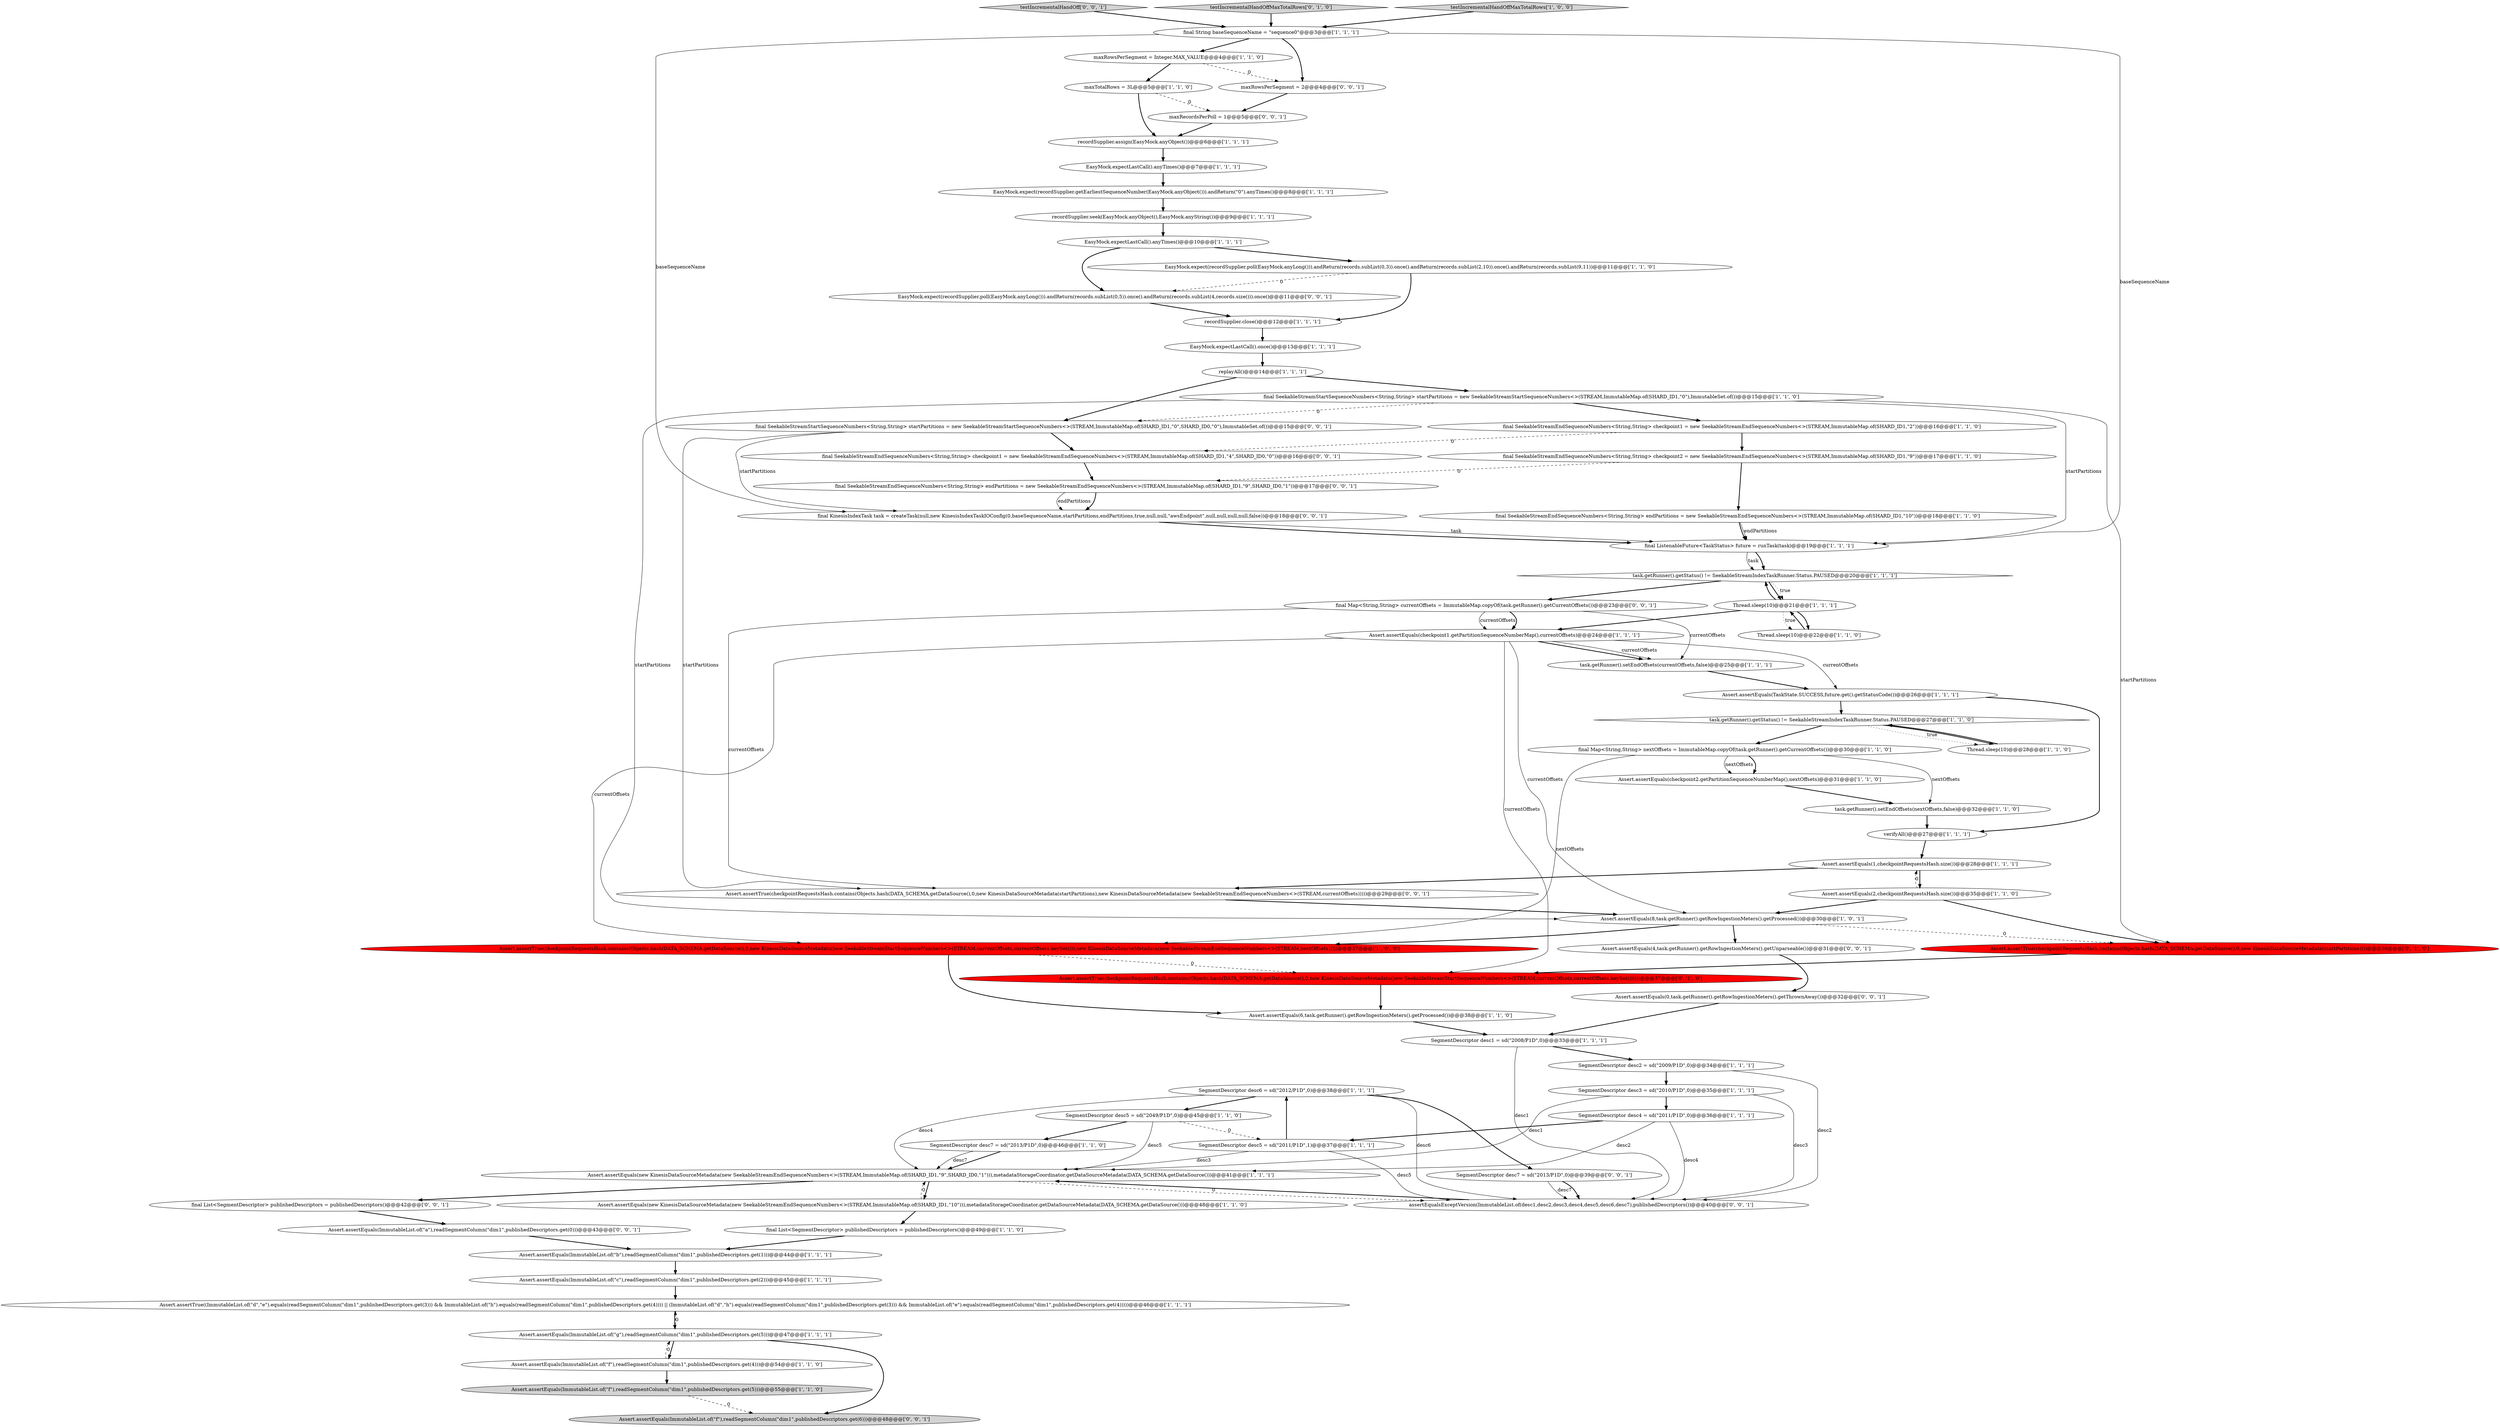 digraph {
6 [style = filled, label = "Assert.assertEquals(new KinesisDataSourceMetadata(new SeekableStreamEndSequenceNumbers<>(STREAM,ImmutableMap.of(SHARD_ID1,\"9\",SHARD_ID0,\"1\"))),metadataStorageCoordinator.getDataSourceMetadata(DATA_SCHEMA.getDataSource()))@@@41@@@['1', '1', '1']", fillcolor = white, shape = ellipse image = "AAA0AAABBB1BBB"];
60 [style = filled, label = "final KinesisIndexTask task = createTask(null,new KinesisIndexTaskIOConfig(0,baseSequenceName,startPartitions,endPartitions,true,null,null,\"awsEndpoint\",null,null,null,null,false))@@@18@@@['0', '0', '1']", fillcolor = white, shape = ellipse image = "AAA0AAABBB3BBB"];
7 [style = filled, label = "Assert.assertEquals(ImmutableList.of(\"f\"),readSegmentColumn(\"dim1\",publishedDescriptors.get(4)))@@@54@@@['1', '1', '0']", fillcolor = white, shape = ellipse image = "AAA0AAABBB1BBB"];
31 [style = filled, label = "final String baseSequenceName = \"sequence0\"@@@3@@@['1', '1', '1']", fillcolor = white, shape = ellipse image = "AAA0AAABBB1BBB"];
56 [style = filled, label = "assertEqualsExceptVersion(ImmutableList.of(desc1,desc2,desc3,desc4,desc5,desc6,desc7),publishedDescriptors())@@@40@@@['0', '0', '1']", fillcolor = white, shape = ellipse image = "AAA0AAABBB3BBB"];
51 [style = filled, label = "task.getRunner().setEndOffsets(nextOffsets,false)@@@32@@@['1', '1', '0']", fillcolor = white, shape = ellipse image = "AAA0AAABBB1BBB"];
18 [style = filled, label = "final Map<String,String> nextOffsets = ImmutableMap.copyOf(task.getRunner().getCurrentOffsets())@@@30@@@['1', '1', '0']", fillcolor = white, shape = ellipse image = "AAA0AAABBB1BBB"];
67 [style = filled, label = "maxRowsPerSegment = 2@@@4@@@['0', '0', '1']", fillcolor = white, shape = ellipse image = "AAA0AAABBB3BBB"];
64 [style = filled, label = "final SeekableStreamStartSequenceNumbers<String,String> startPartitions = new SeekableStreamStartSequenceNumbers<>(STREAM,ImmutableMap.of(SHARD_ID1,\"0\",SHARD_ID0,\"0\"),ImmutableSet.of())@@@15@@@['0', '0', '1']", fillcolor = white, shape = ellipse image = "AAA0AAABBB3BBB"];
52 [style = filled, label = "Assert.assertTrue(checkpointRequestsHash.contains(Objects.hash(DATA_SCHEMA.getDataSource(),0,new KinesisDataSourceMetadata(new SeekableStreamStartSequenceNumbers<>(STREAM,currentOffsets,currentOffsets.keySet())))))@@@37@@@['0', '1', '0']", fillcolor = red, shape = ellipse image = "AAA1AAABBB2BBB"];
0 [style = filled, label = "final List<SegmentDescriptor> publishedDescriptors = publishedDescriptors()@@@49@@@['1', '1', '0']", fillcolor = white, shape = ellipse image = "AAA0AAABBB1BBB"];
62 [style = filled, label = "final SeekableStreamEndSequenceNumbers<String,String> endPartitions = new SeekableStreamEndSequenceNumbers<>(STREAM,ImmutableMap.of(SHARD_ID1,\"9\",SHARD_ID0,\"1\"))@@@17@@@['0', '0', '1']", fillcolor = white, shape = ellipse image = "AAA0AAABBB3BBB"];
34 [style = filled, label = "Assert.assertEquals(8,task.getRunner().getRowIngestionMeters().getProcessed())@@@30@@@['1', '0', '1']", fillcolor = white, shape = ellipse image = "AAA0AAABBB1BBB"];
65 [style = filled, label = "final Map<String,String> currentOffsets = ImmutableMap.copyOf(task.getRunner().getCurrentOffsets())@@@23@@@['0', '0', '1']", fillcolor = white, shape = ellipse image = "AAA0AAABBB3BBB"];
10 [style = filled, label = "Assert.assertEquals(checkpoint2.getPartitionSequenceNumberMap(),nextOffsets)@@@31@@@['1', '1', '0']", fillcolor = white, shape = ellipse image = "AAA0AAABBB1BBB"];
66 [style = filled, label = "SegmentDescriptor desc7 = sd(\"2013/P1D\",0)@@@39@@@['0', '0', '1']", fillcolor = white, shape = ellipse image = "AAA0AAABBB3BBB"];
12 [style = filled, label = "EasyMock.expect(recordSupplier.getEarliestSequenceNumber(EasyMock.anyObject())).andReturn(\"0\").anyTimes()@@@8@@@['1', '1', '1']", fillcolor = white, shape = ellipse image = "AAA0AAABBB1BBB"];
50 [style = filled, label = "SegmentDescriptor desc3 = sd(\"2010/P1D\",0)@@@35@@@['1', '1', '1']", fillcolor = white, shape = ellipse image = "AAA0AAABBB1BBB"];
15 [style = filled, label = "Thread.sleep(10)@@@22@@@['1', '1', '0']", fillcolor = white, shape = ellipse image = "AAA0AAABBB1BBB"];
45 [style = filled, label = "Assert.assertEquals(6,task.getRunner().getRowIngestionMeters().getProcessed())@@@38@@@['1', '1', '0']", fillcolor = white, shape = ellipse image = "AAA0AAABBB1BBB"];
24 [style = filled, label = "task.getRunner().setEndOffsets(currentOffsets,false)@@@25@@@['1', '1', '1']", fillcolor = white, shape = ellipse image = "AAA0AAABBB1BBB"];
39 [style = filled, label = "recordSupplier.close()@@@12@@@['1', '1', '1']", fillcolor = white, shape = ellipse image = "AAA0AAABBB1BBB"];
28 [style = filled, label = "recordSupplier.seek(EasyMock.anyObject(),EasyMock.anyString())@@@9@@@['1', '1', '1']", fillcolor = white, shape = ellipse image = "AAA0AAABBB1BBB"];
37 [style = filled, label = "Assert.assertTrue((ImmutableList.of(\"d\",\"e\").equals(readSegmentColumn(\"dim1\",publishedDescriptors.get(3))) && ImmutableList.of(\"h\").equals(readSegmentColumn(\"dim1\",publishedDescriptors.get(4)))) || (ImmutableList.of(\"d\",\"h\").equals(readSegmentColumn(\"dim1\",publishedDescriptors.get(3))) && ImmutableList.of(\"e\").equals(readSegmentColumn(\"dim1\",publishedDescriptors.get(4)))))@@@46@@@['1', '1', '1']", fillcolor = white, shape = ellipse image = "AAA0AAABBB1BBB"];
23 [style = filled, label = "Assert.assertEquals(TaskState.SUCCESS,future.get().getStatusCode())@@@26@@@['1', '1', '1']", fillcolor = white, shape = ellipse image = "AAA0AAABBB1BBB"];
55 [style = filled, label = "testIncrementalHandOff['0', '0', '1']", fillcolor = lightgray, shape = diamond image = "AAA0AAABBB3BBB"];
19 [style = filled, label = "recordSupplier.assign(EasyMock.anyObject())@@@6@@@['1', '1', '1']", fillcolor = white, shape = ellipse image = "AAA0AAABBB1BBB"];
14 [style = filled, label = "Assert.assertEquals(1,checkpointRequestsHash.size())@@@28@@@['1', '1', '1']", fillcolor = white, shape = ellipse image = "AAA0AAABBB1BBB"];
41 [style = filled, label = "Assert.assertEquals(ImmutableList.of(\"c\"),readSegmentColumn(\"dim1\",publishedDescriptors.get(2)))@@@45@@@['1', '1', '1']", fillcolor = white, shape = ellipse image = "AAA0AAABBB1BBB"];
70 [style = filled, label = "maxRecordsPerPoll = 1@@@5@@@['0', '0', '1']", fillcolor = white, shape = ellipse image = "AAA0AAABBB3BBB"];
35 [style = filled, label = "SegmentDescriptor desc5 = sd(\"2049/P1D\",0)@@@45@@@['1', '1', '0']", fillcolor = white, shape = ellipse image = "AAA0AAABBB1BBB"];
32 [style = filled, label = "task.getRunner().getStatus() != SeekableStreamIndexTaskRunner.Status.PAUSED@@@20@@@['1', '1', '1']", fillcolor = white, shape = diamond image = "AAA0AAABBB1BBB"];
11 [style = filled, label = "task.getRunner().getStatus() != SeekableStreamIndexTaskRunner.Status.PAUSED@@@27@@@['1', '1', '0']", fillcolor = white, shape = diamond image = "AAA0AAABBB1BBB"];
69 [style = filled, label = "final SeekableStreamEndSequenceNumbers<String,String> checkpoint1 = new SeekableStreamEndSequenceNumbers<>(STREAM,ImmutableMap.of(SHARD_ID1,\"4\",SHARD_ID0,\"0\"))@@@16@@@['0', '0', '1']", fillcolor = white, shape = ellipse image = "AAA0AAABBB3BBB"];
8 [style = filled, label = "Assert.assertEquals(checkpoint1.getPartitionSequenceNumberMap(),currentOffsets)@@@24@@@['1', '1', '1']", fillcolor = white, shape = ellipse image = "AAA0AAABBB1BBB"];
13 [style = filled, label = "EasyMock.expect(recordSupplier.poll(EasyMock.anyLong())).andReturn(records.subList(0,3)).once().andReturn(records.subList(2,10)).once().andReturn(records.subList(9,11))@@@11@@@['1', '1', '0']", fillcolor = white, shape = ellipse image = "AAA0AAABBB1BBB"];
16 [style = filled, label = "final SeekableStreamStartSequenceNumbers<String,String> startPartitions = new SeekableStreamStartSequenceNumbers<>(STREAM,ImmutableMap.of(SHARD_ID1,\"0\"),ImmutableSet.of())@@@15@@@['1', '1', '0']", fillcolor = white, shape = ellipse image = "AAA0AAABBB1BBB"];
27 [style = filled, label = "SegmentDescriptor desc4 = sd(\"2011/P1D\",0)@@@36@@@['1', '1', '1']", fillcolor = white, shape = ellipse image = "AAA0AAABBB1BBB"];
29 [style = filled, label = "verifyAll()@@@27@@@['1', '1', '1']", fillcolor = white, shape = ellipse image = "AAA0AAABBB1BBB"];
22 [style = filled, label = "SegmentDescriptor desc6 = sd(\"2012/P1D\",0)@@@38@@@['1', '1', '1']", fillcolor = white, shape = ellipse image = "AAA0AAABBB1BBB"];
48 [style = filled, label = "Assert.assertTrue(checkpointRequestsHash.contains(Objects.hash(DATA_SCHEMA.getDataSource(),0,new KinesisDataSourceMetadata(new SeekableStreamStartSequenceNumbers<>(STREAM,currentOffsets,currentOffsets.keySet())),new KinesisDataSourceMetadata(new SeekableStreamEndSequenceNumbers<>(STREAM,nextOffsets)))))@@@37@@@['1', '0', '0']", fillcolor = red, shape = ellipse image = "AAA1AAABBB1BBB"];
21 [style = filled, label = "SegmentDescriptor desc2 = sd(\"2009/P1D\",0)@@@34@@@['1', '1', '1']", fillcolor = white, shape = ellipse image = "AAA0AAABBB1BBB"];
26 [style = filled, label = "Thread.sleep(10)@@@21@@@['1', '1', '1']", fillcolor = white, shape = ellipse image = "AAA0AAABBB1BBB"];
47 [style = filled, label = "final SeekableStreamEndSequenceNumbers<String,String> checkpoint1 = new SeekableStreamEndSequenceNumbers<>(STREAM,ImmutableMap.of(SHARD_ID1,\"2\"))@@@16@@@['1', '1', '0']", fillcolor = white, shape = ellipse image = "AAA0AAABBB1BBB"];
36 [style = filled, label = "Assert.assertEquals(ImmutableList.of(\"f\"),readSegmentColumn(\"dim1\",publishedDescriptors.get(5)))@@@55@@@['1', '1', '0']", fillcolor = lightgray, shape = ellipse image = "AAA0AAABBB1BBB"];
49 [style = filled, label = "Assert.assertEquals(ImmutableList.of(\"b\"),readSegmentColumn(\"dim1\",publishedDescriptors.get(1)))@@@44@@@['1', '1', '1']", fillcolor = white, shape = ellipse image = "AAA0AAABBB1BBB"];
25 [style = filled, label = "final SeekableStreamEndSequenceNumbers<String,String> checkpoint2 = new SeekableStreamEndSequenceNumbers<>(STREAM,ImmutableMap.of(SHARD_ID1,\"9\"))@@@17@@@['1', '1', '0']", fillcolor = white, shape = ellipse image = "AAA0AAABBB1BBB"];
43 [style = filled, label = "Thread.sleep(10)@@@28@@@['1', '1', '0']", fillcolor = white, shape = ellipse image = "AAA0AAABBB1BBB"];
58 [style = filled, label = "Assert.assertEquals(4,task.getRunner().getRowIngestionMeters().getUnparseable())@@@31@@@['0', '0', '1']", fillcolor = white, shape = ellipse image = "AAA0AAABBB3BBB"];
68 [style = filled, label = "Assert.assertEquals(0,task.getRunner().getRowIngestionMeters().getThrownAway())@@@32@@@['0', '0', '1']", fillcolor = white, shape = ellipse image = "AAA0AAABBB3BBB"];
63 [style = filled, label = "Assert.assertTrue(checkpointRequestsHash.contains(Objects.hash(DATA_SCHEMA.getDataSource(),0,new KinesisDataSourceMetadata(startPartitions),new KinesisDataSourceMetadata(new SeekableStreamEndSequenceNumbers<>(STREAM,currentOffsets)))))@@@29@@@['0', '0', '1']", fillcolor = white, shape = ellipse image = "AAA0AAABBB3BBB"];
4 [style = filled, label = "Assert.assertEquals(2,checkpointRequestsHash.size())@@@35@@@['1', '1', '0']", fillcolor = white, shape = ellipse image = "AAA0AAABBB1BBB"];
9 [style = filled, label = "Assert.assertEquals(ImmutableList.of(\"g\"),readSegmentColumn(\"dim1\",publishedDescriptors.get(5)))@@@47@@@['1', '1', '1']", fillcolor = white, shape = ellipse image = "AAA0AAABBB1BBB"];
1 [style = filled, label = "final SeekableStreamEndSequenceNumbers<String,String> endPartitions = new SeekableStreamEndSequenceNumbers<>(STREAM,ImmutableMap.of(SHARD_ID1,\"10\"))@@@18@@@['1', '1', '0']", fillcolor = white, shape = ellipse image = "AAA0AAABBB1BBB"];
30 [style = filled, label = "EasyMock.expectLastCall().once()@@@13@@@['1', '1', '1']", fillcolor = white, shape = ellipse image = "AAA0AAABBB1BBB"];
40 [style = filled, label = "final ListenableFuture<TaskStatus> future = runTask(task)@@@19@@@['1', '1', '1']", fillcolor = white, shape = ellipse image = "AAA0AAABBB1BBB"];
53 [style = filled, label = "testIncrementalHandOffMaxTotalRows['0', '1', '0']", fillcolor = lightgray, shape = diamond image = "AAA0AAABBB2BBB"];
44 [style = filled, label = "EasyMock.expectLastCall().anyTimes()@@@7@@@['1', '1', '1']", fillcolor = white, shape = ellipse image = "AAA0AAABBB1BBB"];
61 [style = filled, label = "final List<SegmentDescriptor> publishedDescriptors = publishedDescriptors()@@@42@@@['0', '0', '1']", fillcolor = white, shape = ellipse image = "AAA0AAABBB3BBB"];
46 [style = filled, label = "SegmentDescriptor desc5 = sd(\"2011/P1D\",1)@@@37@@@['1', '1', '1']", fillcolor = white, shape = ellipse image = "AAA0AAABBB1BBB"];
5 [style = filled, label = "SegmentDescriptor desc1 = sd(\"2008/P1D\",0)@@@33@@@['1', '1', '1']", fillcolor = white, shape = ellipse image = "AAA0AAABBB1BBB"];
17 [style = filled, label = "EasyMock.expectLastCall().anyTimes()@@@10@@@['1', '1', '1']", fillcolor = white, shape = ellipse image = "AAA0AAABBB1BBB"];
20 [style = filled, label = "testIncrementalHandOffMaxTotalRows['1', '0', '0']", fillcolor = lightgray, shape = diamond image = "AAA0AAABBB1BBB"];
38 [style = filled, label = "maxTotalRows = 3L@@@5@@@['1', '1', '0']", fillcolor = white, shape = ellipse image = "AAA0AAABBB1BBB"];
54 [style = filled, label = "Assert.assertTrue(checkpointRequestsHash.contains(Objects.hash(DATA_SCHEMA.getDataSource(),0,new KinesisDataSourceMetadata(startPartitions))))@@@36@@@['0', '1', '0']", fillcolor = red, shape = ellipse image = "AAA1AAABBB2BBB"];
3 [style = filled, label = "Assert.assertEquals(new KinesisDataSourceMetadata(new SeekableStreamEndSequenceNumbers<>(STREAM,ImmutableMap.of(SHARD_ID1,\"10\"))),metadataStorageCoordinator.getDataSourceMetadata(DATA_SCHEMA.getDataSource()))@@@48@@@['1', '1', '0']", fillcolor = white, shape = ellipse image = "AAA0AAABBB1BBB"];
57 [style = filled, label = "Assert.assertEquals(ImmutableList.of(\"f\"),readSegmentColumn(\"dim1\",publishedDescriptors.get(6)))@@@48@@@['0', '0', '1']", fillcolor = lightgray, shape = ellipse image = "AAA0AAABBB3BBB"];
59 [style = filled, label = "Assert.assertEquals(ImmutableList.of(\"a\"),readSegmentColumn(\"dim1\",publishedDescriptors.get(0)))@@@43@@@['0', '0', '1']", fillcolor = white, shape = ellipse image = "AAA0AAABBB3BBB"];
71 [style = filled, label = "EasyMock.expect(recordSupplier.poll(EasyMock.anyLong())).andReturn(records.subList(0,5)).once().andReturn(records.subList(4,records.size())).once()@@@11@@@['0', '0', '1']", fillcolor = white, shape = ellipse image = "AAA0AAABBB3BBB"];
33 [style = filled, label = "maxRowsPerSegment = Integer.MAX_VALUE@@@4@@@['1', '1', '0']", fillcolor = white, shape = ellipse image = "AAA0AAABBB1BBB"];
42 [style = filled, label = "replayAll()@@@14@@@['1', '1', '1']", fillcolor = white, shape = ellipse image = "AAA0AAABBB1BBB"];
2 [style = filled, label = "SegmentDescriptor desc7 = sd(\"2013/P1D\",0)@@@46@@@['1', '1', '0']", fillcolor = white, shape = ellipse image = "AAA0AAABBB1BBB"];
6->3 [style = bold, label=""];
46->56 [style = solid, label="desc5"];
25->1 [style = bold, label=""];
59->49 [style = bold, label=""];
33->67 [style = dashed, label="0"];
2->6 [style = bold, label=""];
2->6 [style = solid, label="desc7"];
63->34 [style = bold, label=""];
61->59 [style = bold, label=""];
9->7 [style = bold, label=""];
1->40 [style = solid, label="endPartitions"];
34->54 [style = dashed, label="0"];
37->9 [style = bold, label=""];
34->58 [style = bold, label=""];
19->44 [style = bold, label=""];
23->29 [style = bold, label=""];
35->6 [style = solid, label="desc5"];
35->46 [style = dashed, label="0"];
65->8 [style = solid, label="currentOffsets"];
27->56 [style = solid, label="desc4"];
66->56 [style = solid, label="desc7"];
22->6 [style = solid, label="desc4"];
17->71 [style = bold, label=""];
11->43 [style = dotted, label="true"];
47->69 [style = dashed, label="0"];
26->15 [style = bold, label=""];
29->14 [style = bold, label=""];
55->31 [style = bold, label=""];
21->50 [style = bold, label=""];
18->48 [style = solid, label="nextOffsets"];
54->52 [style = bold, label=""];
64->63 [style = solid, label="startPartitions"];
10->51 [style = bold, label=""];
26->32 [style = bold, label=""];
12->28 [style = bold, label=""];
34->48 [style = bold, label=""];
65->63 [style = solid, label="currentOffsets"];
30->42 [style = bold, label=""];
62->60 [style = bold, label=""];
41->37 [style = bold, label=""];
36->57 [style = dashed, label="0"];
52->45 [style = bold, label=""];
20->31 [style = bold, label=""];
11->43 [style = bold, label=""];
16->34 [style = solid, label="startPartitions"];
44->12 [style = bold, label=""];
32->26 [style = bold, label=""];
62->60 [style = solid, label="endPartitions"];
11->18 [style = bold, label=""];
3->0 [style = bold, label=""];
8->23 [style = solid, label="currentOffsets"];
69->62 [style = bold, label=""];
9->37 [style = dashed, label="0"];
43->11 [style = bold, label=""];
6->61 [style = bold, label=""];
5->21 [style = bold, label=""];
27->46 [style = bold, label=""];
47->25 [style = bold, label=""];
31->33 [style = bold, label=""];
49->41 [style = bold, label=""];
31->60 [style = solid, label="baseSequenceName"];
13->71 [style = dashed, label="0"];
18->51 [style = solid, label="nextOffsets"];
14->4 [style = bold, label=""];
8->24 [style = bold, label=""];
65->8 [style = bold, label=""];
8->48 [style = solid, label="currentOffsets"];
56->6 [style = bold, label=""];
21->56 [style = solid, label="desc2"];
50->27 [style = bold, label=""];
64->60 [style = solid, label="startPartitions"];
67->70 [style = bold, label=""];
35->2 [style = bold, label=""];
42->16 [style = bold, label=""];
13->39 [style = bold, label=""];
26->8 [style = bold, label=""];
70->19 [style = bold, label=""];
8->52 [style = solid, label="currentOffsets"];
38->70 [style = dashed, label="0"];
46->6 [style = solid, label="desc3"];
16->40 [style = solid, label="startPartitions"];
38->19 [style = bold, label=""];
4->54 [style = bold, label=""];
14->63 [style = bold, label=""];
51->29 [style = bold, label=""];
5->56 [style = solid, label="desc1"];
8->24 [style = solid, label="currentOffsets"];
25->62 [style = dashed, label="0"];
22->66 [style = bold, label=""];
18->10 [style = bold, label=""];
0->49 [style = bold, label=""];
7->9 [style = dashed, label="0"];
40->32 [style = bold, label=""];
26->15 [style = dotted, label="true"];
28->17 [style = bold, label=""];
4->14 [style = dashed, label="0"];
17->13 [style = bold, label=""];
42->64 [style = bold, label=""];
23->11 [style = bold, label=""];
22->35 [style = bold, label=""];
7->36 [style = bold, label=""];
4->34 [style = bold, label=""];
46->22 [style = bold, label=""];
24->23 [style = bold, label=""];
31->40 [style = solid, label="baseSequenceName"];
58->68 [style = bold, label=""];
3->6 [style = dashed, label="0"];
71->39 [style = bold, label=""];
1->40 [style = bold, label=""];
9->57 [style = bold, label=""];
16->47 [style = bold, label=""];
64->69 [style = bold, label=""];
16->54 [style = solid, label="startPartitions"];
18->10 [style = solid, label="nextOffsets"];
65->24 [style = solid, label="currentOffsets"];
50->6 [style = solid, label="desc1"];
32->65 [style = bold, label=""];
53->31 [style = bold, label=""];
15->26 [style = bold, label=""];
39->30 [style = bold, label=""];
48->52 [style = dashed, label="0"];
48->45 [style = bold, label=""];
68->5 [style = bold, label=""];
50->56 [style = solid, label="desc3"];
31->67 [style = bold, label=""];
27->6 [style = solid, label="desc2"];
60->40 [style = solid, label="task"];
60->40 [style = bold, label=""];
6->56 [style = dashed, label="0"];
33->38 [style = bold, label=""];
32->26 [style = dotted, label="true"];
22->56 [style = solid, label="desc6"];
8->34 [style = solid, label="currentOffsets"];
40->32 [style = solid, label="task"];
16->64 [style = dashed, label="0"];
66->56 [style = bold, label=""];
45->5 [style = bold, label=""];
}
